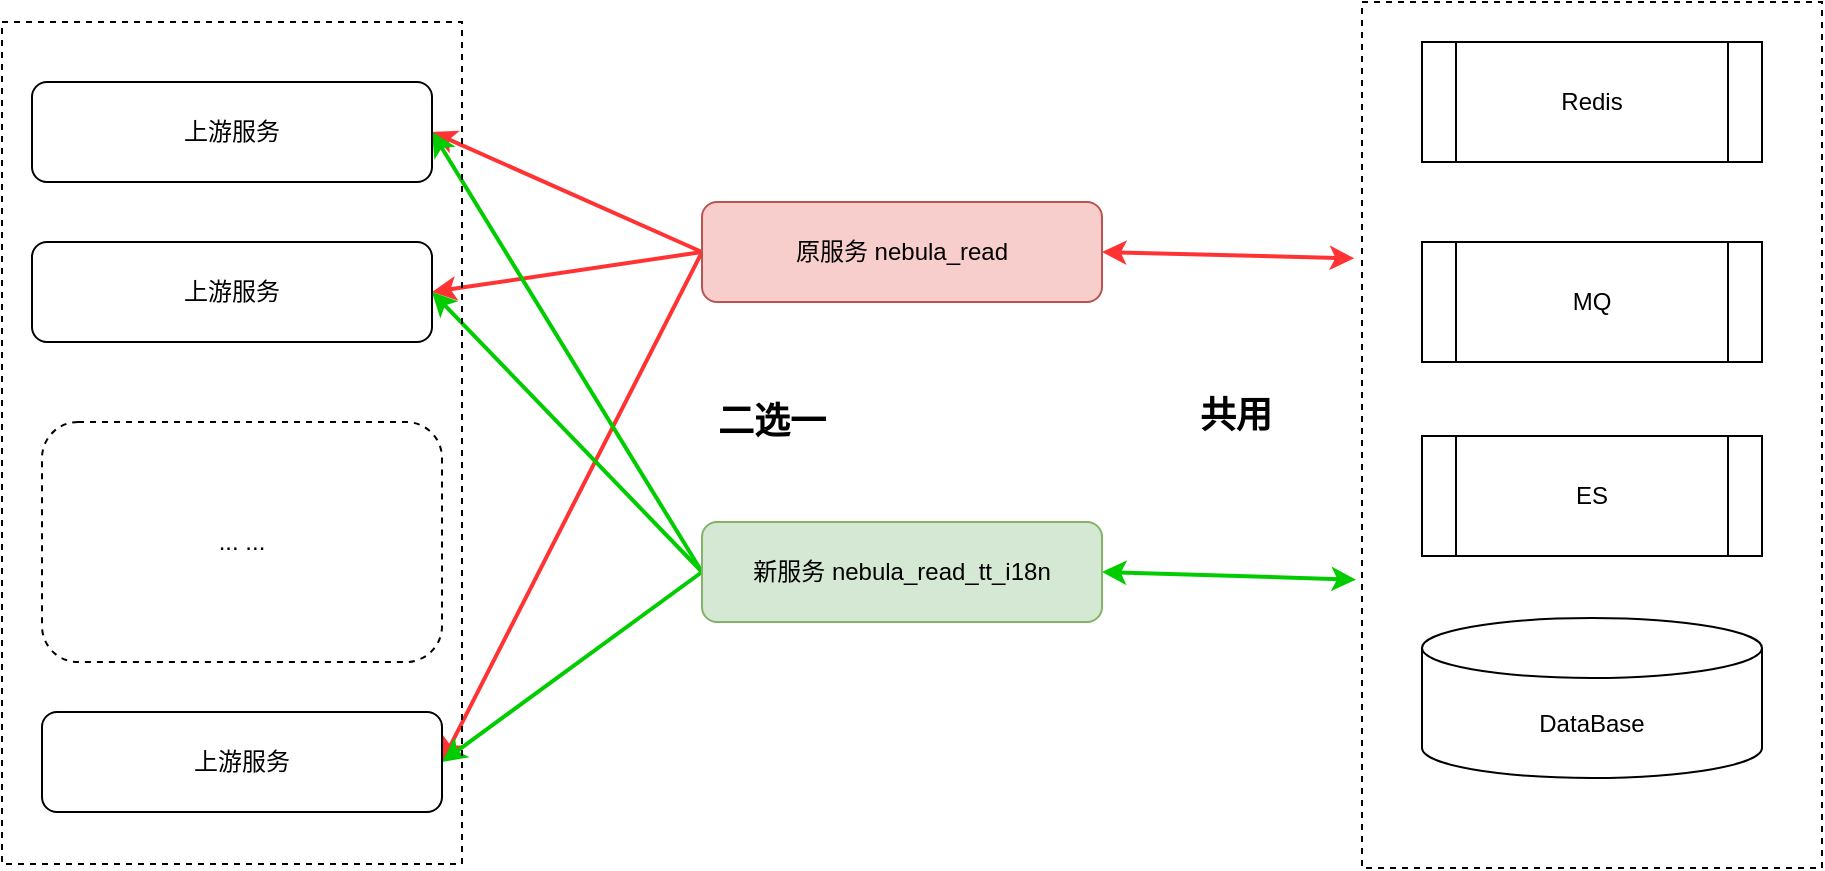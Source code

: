 <mxfile version="13.7.1" type="github">
  <diagram id="sfLvpoiH2K3570SHFKUO" name="Page-1">
    <mxGraphModel dx="1999" dy="727" grid="0" gridSize="10" guides="1" tooltips="1" connect="1" arrows="1" fold="1" page="1" pageScale="1" pageWidth="827" pageHeight="1169" math="0" shadow="0">
      <root>
        <mxCell id="0" />
        <mxCell id="1" parent="0" />
        <mxCell id="1ZiyeTRZ8sJ_AMqxoh_V-15" value="" style="rounded=0;whiteSpace=wrap;html=1;fillColor=none;dashed=1;" vertex="1" parent="1">
          <mxGeometry x="570" y="20" width="230" height="433" as="geometry" />
        </mxCell>
        <mxCell id="1ZiyeTRZ8sJ_AMqxoh_V-16" style="edgeStyle=none;rounded=0;orthogonalLoop=1;jettySize=auto;html=1;exitX=1;exitY=0.5;exitDx=0;exitDy=0;entryX=-0.017;entryY=0.296;entryDx=0;entryDy=0;startArrow=classic;startFill=1;entryPerimeter=0;strokeColor=#FF3333;strokeWidth=2;" edge="1" parent="1" source="1ZiyeTRZ8sJ_AMqxoh_V-1" target="1ZiyeTRZ8sJ_AMqxoh_V-15">
          <mxGeometry relative="1" as="geometry" />
        </mxCell>
        <mxCell id="1ZiyeTRZ8sJ_AMqxoh_V-23" style="edgeStyle=none;rounded=0;orthogonalLoop=1;jettySize=auto;html=1;exitX=0;exitY=0.5;exitDx=0;exitDy=0;entryX=1;entryY=0.5;entryDx=0;entryDy=0;startArrow=none;startFill=0;strokeColor=#FF3333;strokeWidth=2;" edge="1" parent="1" source="1ZiyeTRZ8sJ_AMqxoh_V-1" target="1ZiyeTRZ8sJ_AMqxoh_V-19">
          <mxGeometry relative="1" as="geometry" />
        </mxCell>
        <mxCell id="1ZiyeTRZ8sJ_AMqxoh_V-24" style="edgeStyle=none;rounded=0;orthogonalLoop=1;jettySize=auto;html=1;exitX=0;exitY=0.5;exitDx=0;exitDy=0;entryX=1;entryY=0.5;entryDx=0;entryDy=0;startArrow=none;startFill=0;strokeColor=#FF3333;strokeWidth=2;" edge="1" parent="1" source="1ZiyeTRZ8sJ_AMqxoh_V-1" target="1ZiyeTRZ8sJ_AMqxoh_V-20">
          <mxGeometry relative="1" as="geometry" />
        </mxCell>
        <mxCell id="1ZiyeTRZ8sJ_AMqxoh_V-25" style="edgeStyle=none;rounded=0;orthogonalLoop=1;jettySize=auto;html=1;exitX=0;exitY=0.5;exitDx=0;exitDy=0;entryX=1;entryY=0.5;entryDx=0;entryDy=0;startArrow=none;startFill=0;strokeColor=#FF3333;strokeWidth=2;" edge="1" parent="1" source="1ZiyeTRZ8sJ_AMqxoh_V-1" target="1ZiyeTRZ8sJ_AMqxoh_V-21">
          <mxGeometry relative="1" as="geometry" />
        </mxCell>
        <mxCell id="1ZiyeTRZ8sJ_AMqxoh_V-1" value="原服务 nebula_read" style="rounded=1;whiteSpace=wrap;html=1;fillColor=#f8cecc;strokeColor=#b85450;" vertex="1" parent="1">
          <mxGeometry x="240" y="120" width="200" height="50" as="geometry" />
        </mxCell>
        <mxCell id="1ZiyeTRZ8sJ_AMqxoh_V-17" style="edgeStyle=none;rounded=0;orthogonalLoop=1;jettySize=auto;html=1;exitX=1;exitY=0.5;exitDx=0;exitDy=0;entryX=-0.013;entryY=0.667;entryDx=0;entryDy=0;entryPerimeter=0;startArrow=classic;startFill=1;strokeColor=#00CC00;strokeWidth=2;" edge="1" parent="1" source="1ZiyeTRZ8sJ_AMqxoh_V-2" target="1ZiyeTRZ8sJ_AMqxoh_V-15">
          <mxGeometry relative="1" as="geometry" />
        </mxCell>
        <mxCell id="1ZiyeTRZ8sJ_AMqxoh_V-27" style="edgeStyle=none;rounded=0;orthogonalLoop=1;jettySize=auto;html=1;exitX=0;exitY=0.5;exitDx=0;exitDy=0;entryX=1;entryY=0.5;entryDx=0;entryDy=0;startArrow=none;startFill=0;strokeColor=#00CC00;strokeWidth=2;" edge="1" parent="1" source="1ZiyeTRZ8sJ_AMqxoh_V-2" target="1ZiyeTRZ8sJ_AMqxoh_V-19">
          <mxGeometry relative="1" as="geometry" />
        </mxCell>
        <mxCell id="1ZiyeTRZ8sJ_AMqxoh_V-28" style="edgeStyle=none;rounded=0;orthogonalLoop=1;jettySize=auto;html=1;exitX=0;exitY=0.5;exitDx=0;exitDy=0;entryX=1;entryY=0.5;entryDx=0;entryDy=0;startArrow=none;startFill=0;strokeColor=#00CC00;strokeWidth=2;" edge="1" parent="1" source="1ZiyeTRZ8sJ_AMqxoh_V-2" target="1ZiyeTRZ8sJ_AMqxoh_V-20">
          <mxGeometry relative="1" as="geometry" />
        </mxCell>
        <mxCell id="1ZiyeTRZ8sJ_AMqxoh_V-29" style="edgeStyle=none;rounded=0;orthogonalLoop=1;jettySize=auto;html=1;exitX=0;exitY=0.5;exitDx=0;exitDy=0;entryX=1;entryY=0.5;entryDx=0;entryDy=0;startArrow=none;startFill=0;strokeColor=#00CC00;strokeWidth=2;" edge="1" parent="1" source="1ZiyeTRZ8sJ_AMqxoh_V-2" target="1ZiyeTRZ8sJ_AMqxoh_V-21">
          <mxGeometry relative="1" as="geometry" />
        </mxCell>
        <mxCell id="1ZiyeTRZ8sJ_AMqxoh_V-2" value="新服务 nebula_read_tt_i18n" style="rounded=1;whiteSpace=wrap;html=1;fillColor=#d5e8d4;strokeColor=#82b366;" vertex="1" parent="1">
          <mxGeometry x="240" y="280" width="200" height="50" as="geometry" />
        </mxCell>
        <mxCell id="1ZiyeTRZ8sJ_AMqxoh_V-3" value="Redis" style="shape=process;whiteSpace=wrap;html=1;backgroundOutline=1;" vertex="1" parent="1">
          <mxGeometry x="600" y="40" width="170" height="60" as="geometry" />
        </mxCell>
        <mxCell id="1ZiyeTRZ8sJ_AMqxoh_V-4" value="MQ" style="shape=process;whiteSpace=wrap;html=1;backgroundOutline=1;" vertex="1" parent="1">
          <mxGeometry x="600" y="140" width="170" height="60" as="geometry" />
        </mxCell>
        <mxCell id="1ZiyeTRZ8sJ_AMqxoh_V-5" value="DataBase" style="shape=cylinder3;whiteSpace=wrap;html=1;boundedLbl=1;backgroundOutline=1;size=15;" vertex="1" parent="1">
          <mxGeometry x="600" y="328" width="170" height="80" as="geometry" />
        </mxCell>
        <mxCell id="1ZiyeTRZ8sJ_AMqxoh_V-14" value="ES" style="shape=process;whiteSpace=wrap;html=1;backgroundOutline=1;" vertex="1" parent="1">
          <mxGeometry x="600" y="237" width="170" height="60" as="geometry" />
        </mxCell>
        <mxCell id="1ZiyeTRZ8sJ_AMqxoh_V-18" value="" style="rounded=0;whiteSpace=wrap;html=1;fillColor=none;dashed=1;" vertex="1" parent="1">
          <mxGeometry x="-110" y="30" width="230" height="421" as="geometry" />
        </mxCell>
        <mxCell id="1ZiyeTRZ8sJ_AMqxoh_V-19" value="上游服务" style="rounded=1;whiteSpace=wrap;html=1;" vertex="1" parent="1">
          <mxGeometry x="-95" y="60" width="200" height="50" as="geometry" />
        </mxCell>
        <mxCell id="1ZiyeTRZ8sJ_AMqxoh_V-20" value="上游服务" style="rounded=1;whiteSpace=wrap;html=1;" vertex="1" parent="1">
          <mxGeometry x="-95" y="140" width="200" height="50" as="geometry" />
        </mxCell>
        <mxCell id="1ZiyeTRZ8sJ_AMqxoh_V-21" value="上游服务" style="rounded=1;whiteSpace=wrap;html=1;" vertex="1" parent="1">
          <mxGeometry x="-90" y="375" width="200" height="50" as="geometry" />
        </mxCell>
        <mxCell id="1ZiyeTRZ8sJ_AMqxoh_V-26" value="... ..." style="rounded=1;whiteSpace=wrap;html=1;dashed=1;" vertex="1" parent="1">
          <mxGeometry x="-90" y="230" width="200" height="120" as="geometry" />
        </mxCell>
        <mxCell id="1ZiyeTRZ8sJ_AMqxoh_V-30" value="共用" style="text;html=1;strokeColor=none;fillColor=none;align=center;verticalAlign=middle;whiteSpace=wrap;rounded=0;dashed=1;fontStyle=1;fontSize=18;" vertex="1" parent="1">
          <mxGeometry x="477" y="217" width="60" height="20" as="geometry" />
        </mxCell>
        <mxCell id="1ZiyeTRZ8sJ_AMqxoh_V-31" value="二选一" style="text;html=1;strokeColor=none;fillColor=none;align=center;verticalAlign=middle;whiteSpace=wrap;rounded=0;dashed=1;fontStyle=1;fontSize=18;" vertex="1" parent="1">
          <mxGeometry x="220" y="220" width="110" height="20" as="geometry" />
        </mxCell>
      </root>
    </mxGraphModel>
  </diagram>
</mxfile>
